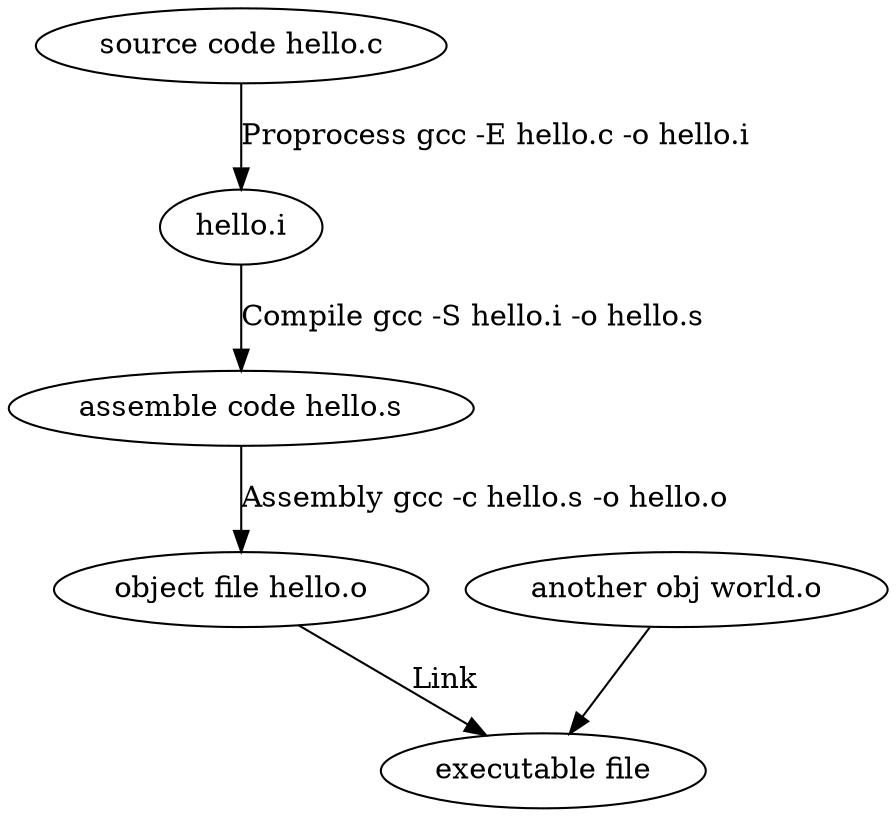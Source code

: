 digraph
{
	src [label="source code hello.c"];
	i [label="hello.i"];
	ass [label="assemble code hello.s"];
	obj [label="object file hello.o"];
	another [label="another obj world.o"]
	out [label="executable file"];

	src->i [label="Proprocess gcc -E hello.c -o hello.i"];
	i->ass [label="Compile gcc -S hello.i -o hello.s"];
	ass->obj [label="Assembly gcc -c hello.s -o hello.o"];
	obj->out [label="Link"];
	another->out;
}
